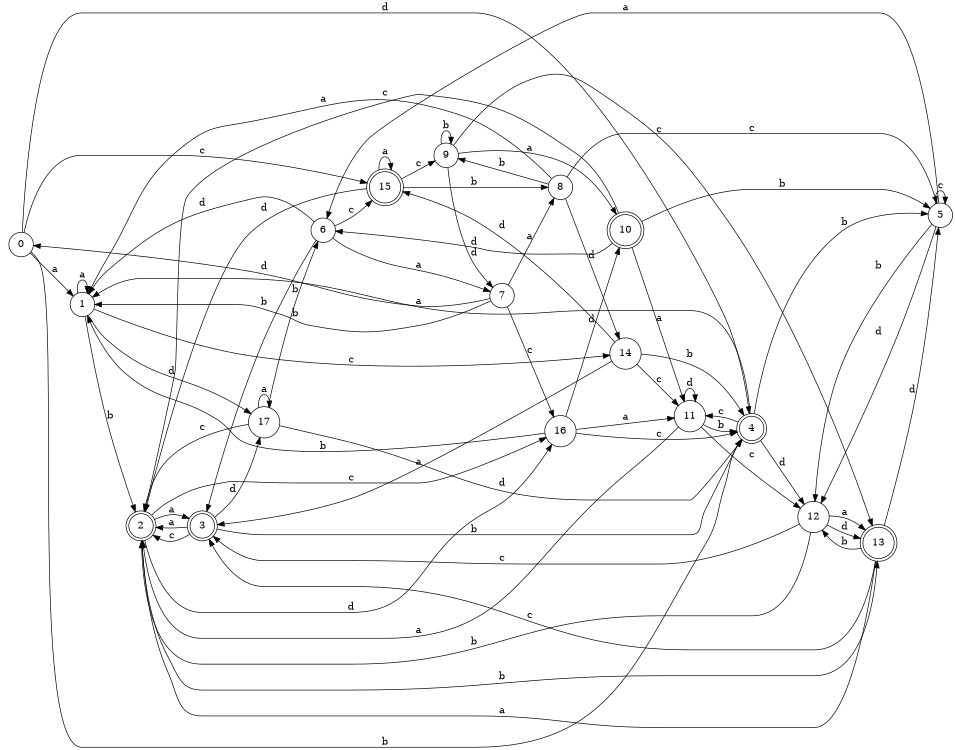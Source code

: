 digraph n15_6 {
__start0 [label="" shape="none"];

rankdir=LR;
size="8,5";

s0 [style="filled", color="black", fillcolor="white" shape="circle", label="0"];
s1 [style="filled", color="black", fillcolor="white" shape="circle", label="1"];
s2 [style="rounded,filled", color="black", fillcolor="white" shape="doublecircle", label="2"];
s3 [style="rounded,filled", color="black", fillcolor="white" shape="doublecircle", label="3"];
s4 [style="rounded,filled", color="black", fillcolor="white" shape="doublecircle", label="4"];
s5 [style="filled", color="black", fillcolor="white" shape="circle", label="5"];
s6 [style="filled", color="black", fillcolor="white" shape="circle", label="6"];
s7 [style="filled", color="black", fillcolor="white" shape="circle", label="7"];
s8 [style="filled", color="black", fillcolor="white" shape="circle", label="8"];
s9 [style="filled", color="black", fillcolor="white" shape="circle", label="9"];
s10 [style="rounded,filled", color="black", fillcolor="white" shape="doublecircle", label="10"];
s11 [style="filled", color="black", fillcolor="white" shape="circle", label="11"];
s12 [style="filled", color="black", fillcolor="white" shape="circle", label="12"];
s13 [style="rounded,filled", color="black", fillcolor="white" shape="doublecircle", label="13"];
s14 [style="filled", color="black", fillcolor="white" shape="circle", label="14"];
s15 [style="rounded,filled", color="black", fillcolor="white" shape="doublecircle", label="15"];
s16 [style="filled", color="black", fillcolor="white" shape="circle", label="16"];
s17 [style="filled", color="black", fillcolor="white" shape="circle", label="17"];
s0 -> s1 [label="a"];
s0 -> s4 [label="b"];
s0 -> s15 [label="c"];
s0 -> s4 [label="d"];
s1 -> s1 [label="a"];
s1 -> s2 [label="b"];
s1 -> s14 [label="c"];
s1 -> s17 [label="d"];
s2 -> s3 [label="a"];
s2 -> s13 [label="b"];
s2 -> s16 [label="c"];
s2 -> s16 [label="d"];
s3 -> s2 [label="a"];
s3 -> s4 [label="b"];
s3 -> s2 [label="c"];
s3 -> s17 [label="d"];
s4 -> s1 [label="a"];
s4 -> s5 [label="b"];
s4 -> s11 [label="c"];
s4 -> s12 [label="d"];
s5 -> s6 [label="a"];
s5 -> s12 [label="b"];
s5 -> s5 [label="c"];
s5 -> s12 [label="d"];
s6 -> s7 [label="a"];
s6 -> s3 [label="b"];
s6 -> s15 [label="c"];
s6 -> s1 [label="d"];
s7 -> s8 [label="a"];
s7 -> s1 [label="b"];
s7 -> s16 [label="c"];
s7 -> s0 [label="d"];
s8 -> s1 [label="a"];
s8 -> s9 [label="b"];
s8 -> s5 [label="c"];
s8 -> s14 [label="d"];
s9 -> s10 [label="a"];
s9 -> s9 [label="b"];
s9 -> s13 [label="c"];
s9 -> s7 [label="d"];
s10 -> s11 [label="a"];
s10 -> s5 [label="b"];
s10 -> s2 [label="c"];
s10 -> s6 [label="d"];
s11 -> s2 [label="a"];
s11 -> s4 [label="b"];
s11 -> s12 [label="c"];
s11 -> s11 [label="d"];
s12 -> s13 [label="a"];
s12 -> s2 [label="b"];
s12 -> s3 [label="c"];
s12 -> s13 [label="d"];
s13 -> s2 [label="a"];
s13 -> s12 [label="b"];
s13 -> s3 [label="c"];
s13 -> s5 [label="d"];
s14 -> s3 [label="a"];
s14 -> s4 [label="b"];
s14 -> s11 [label="c"];
s14 -> s15 [label="d"];
s15 -> s15 [label="a"];
s15 -> s8 [label="b"];
s15 -> s9 [label="c"];
s15 -> s2 [label="d"];
s16 -> s11 [label="a"];
s16 -> s1 [label="b"];
s16 -> s4 [label="c"];
s16 -> s10 [label="d"];
s17 -> s17 [label="a"];
s17 -> s6 [label="b"];
s17 -> s2 [label="c"];
s17 -> s4 [label="d"];

}
